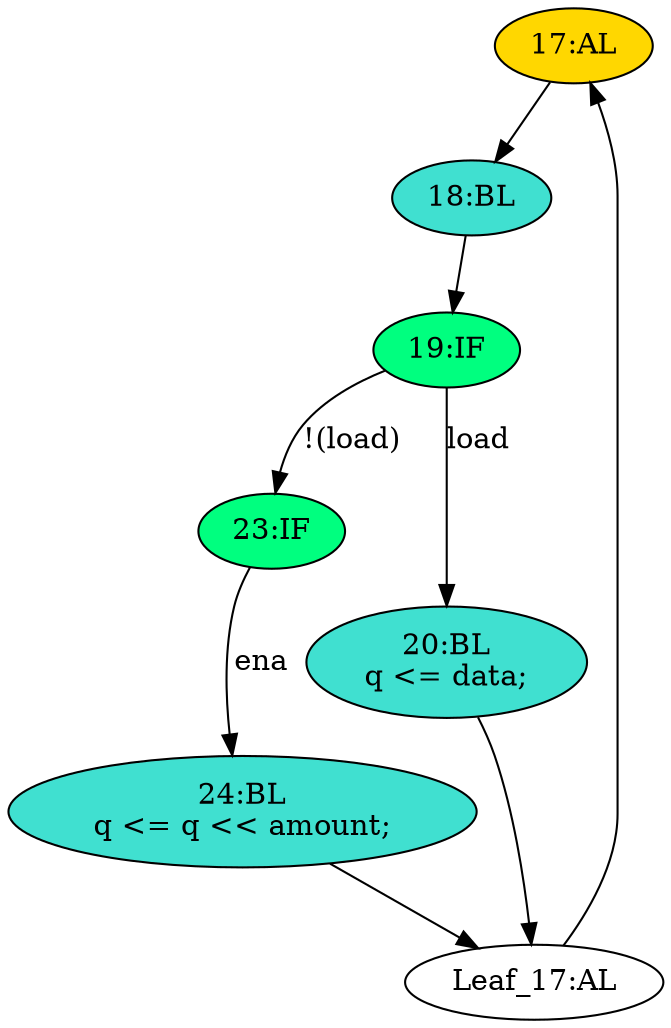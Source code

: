 strict digraph "compose( ,  )" {
	node [label="\N"];
	"17:AL"	[ast="<pyverilog.vparser.ast.Always object at 0x7f934a9f71d0>",
		clk_sens=True,
		fillcolor=gold,
		label="17:AL",
		sens="['clk']",
		statements="[]",
		style=filled,
		typ=Always,
		use_var="['load', 'ena', 'amount', 'data', 'q']"];
	"18:BL"	[ast="<pyverilog.vparser.ast.Block object at 0x7f934acb50d0>",
		fillcolor=turquoise,
		label="18:BL",
		statements="[]",
		style=filled,
		typ=Block];
	"17:AL" -> "18:BL"	[cond="[]",
		lineno=None];
	"23:IF"	[ast="<pyverilog.vparser.ast.IfStatement object at 0x7f934a98ecd0>",
		fillcolor=springgreen,
		label="23:IF",
		statements="[]",
		style=filled,
		typ=IfStatement];
	"24:BL"	[ast="<pyverilog.vparser.ast.Block object at 0x7f934a98e550>",
		fillcolor=turquoise,
		label="24:BL
q <= q << amount;",
		statements="[<pyverilog.vparser.ast.NonblockingSubstitution object at 0x7f934a9f2650>]",
		style=filled,
		typ=Block];
	"23:IF" -> "24:BL"	[cond="['ena']",
		label=ena,
		lineno=23];
	"20:BL"	[ast="<pyverilog.vparser.ast.Block object at 0x7f934a9f7090>",
		fillcolor=turquoise,
		label="20:BL
q <= data;",
		statements="[<pyverilog.vparser.ast.NonblockingSubstitution object at 0x7f934a9e4210>]",
		style=filled,
		typ=Block];
	"Leaf_17:AL"	[def_var="['q']",
		label="Leaf_17:AL"];
	"20:BL" -> "Leaf_17:AL"	[cond="[]",
		lineno=None];
	"24:BL" -> "Leaf_17:AL"	[cond="[]",
		lineno=None];
	"19:IF"	[ast="<pyverilog.vparser.ast.IfStatement object at 0x7f934a9e4ed0>",
		fillcolor=springgreen,
		label="19:IF",
		statements="[]",
		style=filled,
		typ=IfStatement];
	"19:IF" -> "23:IF"	[cond="['load']",
		label="!(load)",
		lineno=19];
	"19:IF" -> "20:BL"	[cond="['load']",
		label=load,
		lineno=19];
	"18:BL" -> "19:IF"	[cond="[]",
		lineno=None];
	"Leaf_17:AL" -> "17:AL";
}
